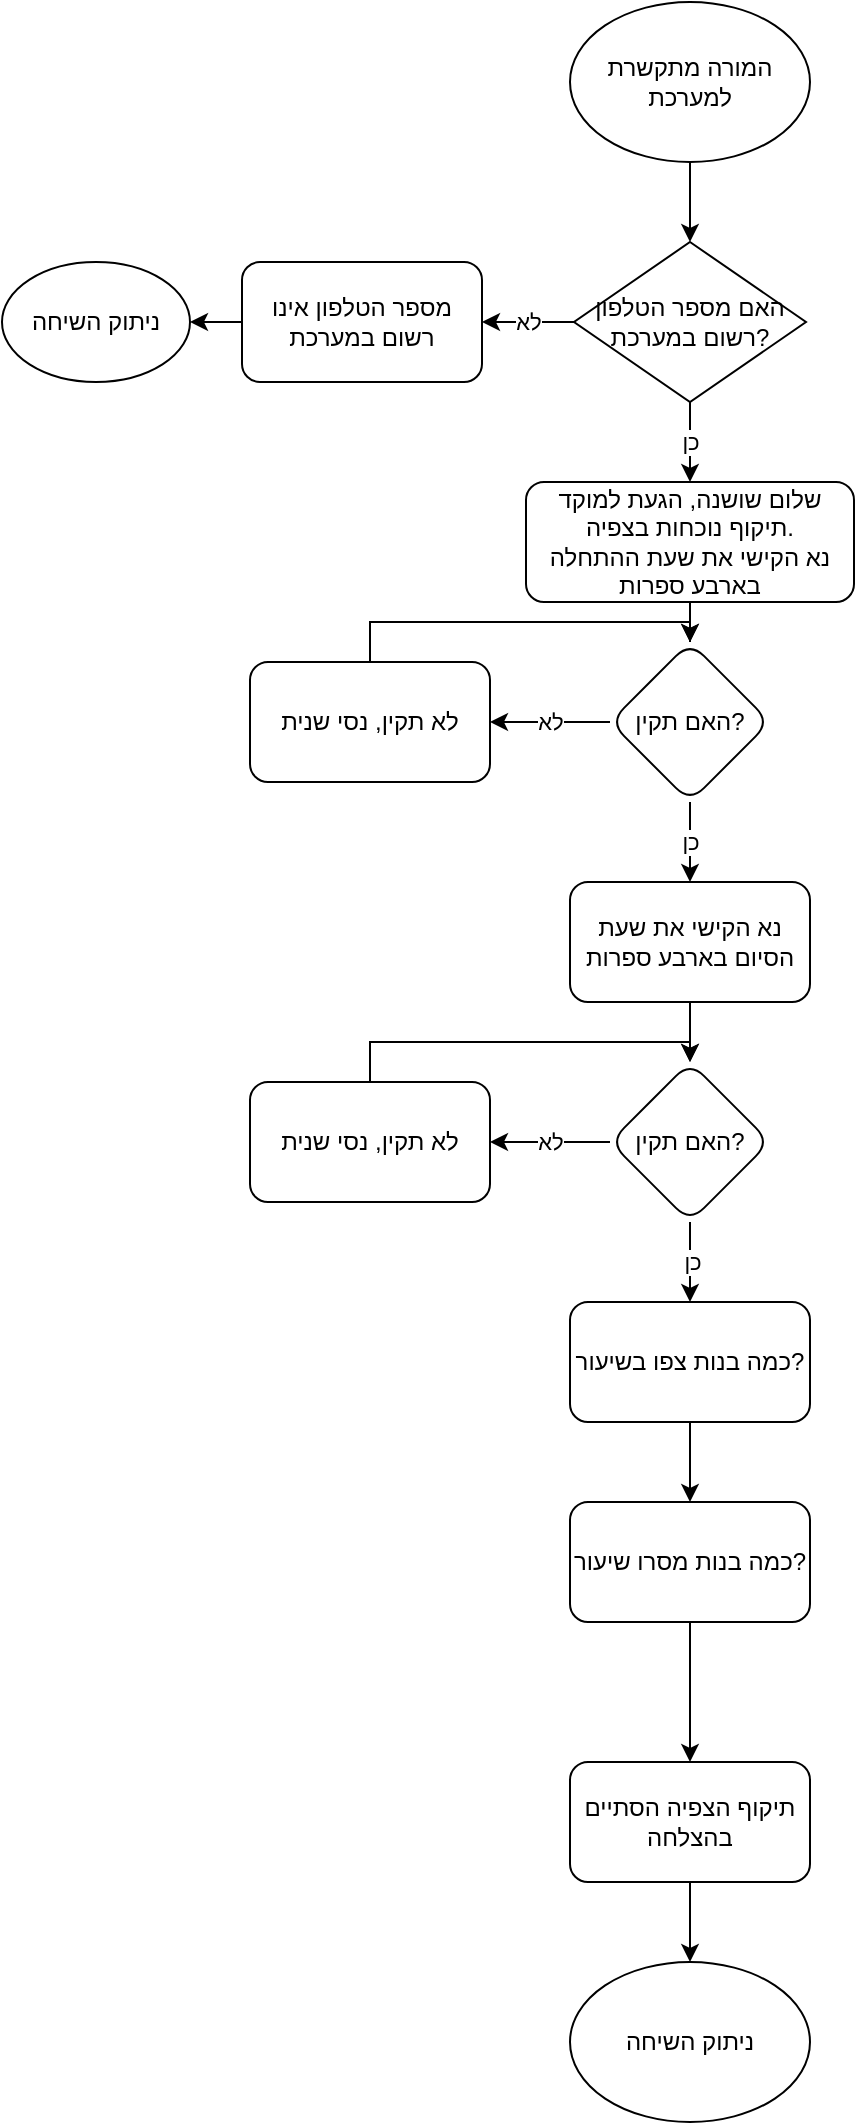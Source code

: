 <mxfile version="14.1.8" type="device"><diagram id="pQ2Ra_m5TPXObM016gM-" name="‫עמוד-1‬"><mxGraphModel dx="109" dy="-537" grid="1" gridSize="10" guides="1" tooltips="1" connect="1" arrows="1" fold="1" page="1" pageScale="1" pageWidth="827" pageHeight="1169" math="0" shadow="0"><root><mxCell id="0"/><mxCell id="1" parent="0"/><mxCell id="5RvrpFmiB-E1FrlsOOQ5-38" style="edgeStyle=orthogonalEdgeStyle;rounded=0;orthogonalLoop=1;jettySize=auto;html=1;" edge="1" parent="1" source="5RvrpFmiB-E1FrlsOOQ5-39" target="5RvrpFmiB-E1FrlsOOQ5-42"><mxGeometry relative="1" as="geometry"/></mxCell><mxCell id="5RvrpFmiB-E1FrlsOOQ5-39" value="המורה מתקשרת למערכת" style="ellipse;whiteSpace=wrap;html=1;" vertex="1" parent="1"><mxGeometry x="1214" y="1270" width="120" height="80" as="geometry"/></mxCell><mxCell id="5RvrpFmiB-E1FrlsOOQ5-40" style="edgeStyle=orthogonalEdgeStyle;rounded=0;orthogonalLoop=1;jettySize=auto;html=1;entryX=1;entryY=0.5;entryDx=0;entryDy=0;" edge="1" parent="1" source="5RvrpFmiB-E1FrlsOOQ5-44" target="5RvrpFmiB-E1FrlsOOQ5-43"><mxGeometry relative="1" as="geometry"/></mxCell><mxCell id="5RvrpFmiB-E1FrlsOOQ5-41" value="כן" style="edgeStyle=orthogonalEdgeStyle;rounded=0;orthogonalLoop=1;jettySize=auto;html=1;exitX=0.5;exitY=1;exitDx=0;exitDy=0;entryX=0.5;entryY=0;entryDx=0;entryDy=0;" edge="1" parent="1" source="5RvrpFmiB-E1FrlsOOQ5-42" target="5RvrpFmiB-E1FrlsOOQ5-47"><mxGeometry relative="1" as="geometry"/></mxCell><mxCell id="5RvrpFmiB-E1FrlsOOQ5-42" value="האם מספר הטלפון רשום במערכת?" style="rhombus;whiteSpace=wrap;html=1;" vertex="1" parent="1"><mxGeometry x="1216" y="1390" width="116" height="80" as="geometry"/></mxCell><mxCell id="5RvrpFmiB-E1FrlsOOQ5-43" value="ניתוק השיחה" style="ellipse;whiteSpace=wrap;html=1;" vertex="1" parent="1"><mxGeometry x="930" y="1400" width="94" height="60" as="geometry"/></mxCell><mxCell id="5RvrpFmiB-E1FrlsOOQ5-44" value="&lt;span&gt;מספר הטלפון אינו רשום במערכת&lt;/span&gt;" style="rounded=1;whiteSpace=wrap;html=1;" vertex="1" parent="1"><mxGeometry x="1050" y="1400" width="120" height="60" as="geometry"/></mxCell><mxCell id="5RvrpFmiB-E1FrlsOOQ5-45" value="לא" style="edgeStyle=orthogonalEdgeStyle;rounded=0;orthogonalLoop=1;jettySize=auto;html=1;" edge="1" parent="1" source="5RvrpFmiB-E1FrlsOOQ5-42" target="5RvrpFmiB-E1FrlsOOQ5-44"><mxGeometry relative="1" as="geometry"><mxPoint x="1234" y="1430" as="sourcePoint"/><mxPoint x="1024" y="1430" as="targetPoint"/></mxGeometry></mxCell><mxCell id="5RvrpFmiB-E1FrlsOOQ5-46" value="" style="edgeStyle=orthogonalEdgeStyle;rounded=0;orthogonalLoop=1;jettySize=auto;html=1;" edge="1" parent="1" source="5RvrpFmiB-E1FrlsOOQ5-47" target="5RvrpFmiB-E1FrlsOOQ5-50"><mxGeometry relative="1" as="geometry"/></mxCell><mxCell id="5RvrpFmiB-E1FrlsOOQ5-47" value="שלום שושנה, הגעת למוקד תיקוף נוכחות בצפיה.&lt;br&gt;נא הקישי את שעת ההתחלה בארבע ספרות" style="rounded=1;whiteSpace=wrap;html=1;" vertex="1" parent="1"><mxGeometry x="1192" y="1510" width="164" height="60" as="geometry"/></mxCell><mxCell id="5RvrpFmiB-E1FrlsOOQ5-48" value="כן" style="edgeStyle=orthogonalEdgeStyle;rounded=0;orthogonalLoop=1;jettySize=auto;html=1;" edge="1" parent="1" source="5RvrpFmiB-E1FrlsOOQ5-50" target="5RvrpFmiB-E1FrlsOOQ5-52"><mxGeometry relative="1" as="geometry"/></mxCell><mxCell id="5RvrpFmiB-E1FrlsOOQ5-49" value="לא" style="edgeStyle=orthogonalEdgeStyle;rounded=0;orthogonalLoop=1;jettySize=auto;html=1;" edge="1" parent="1" source="5RvrpFmiB-E1FrlsOOQ5-50" target="5RvrpFmiB-E1FrlsOOQ5-54"><mxGeometry relative="1" as="geometry"/></mxCell><mxCell id="5RvrpFmiB-E1FrlsOOQ5-50" value="האם תקין?" style="rhombus;whiteSpace=wrap;html=1;rounded=1;" vertex="1" parent="1"><mxGeometry x="1234" y="1590" width="80" height="80" as="geometry"/></mxCell><mxCell id="5RvrpFmiB-E1FrlsOOQ5-51" style="edgeStyle=orthogonalEdgeStyle;rounded=0;orthogonalLoop=1;jettySize=auto;html=1;exitX=0.5;exitY=1;exitDx=0;exitDy=0;" edge="1" parent="1" source="5RvrpFmiB-E1FrlsOOQ5-52"><mxGeometry relative="1" as="geometry"><mxPoint x="1274" y="1800" as="targetPoint"/></mxGeometry></mxCell><mxCell id="5RvrpFmiB-E1FrlsOOQ5-52" value="נא הקישי את שעת הסיום בארבע ספרות" style="whiteSpace=wrap;html=1;rounded=1;" vertex="1" parent="1"><mxGeometry x="1214" y="1710" width="120" height="60" as="geometry"/></mxCell><mxCell id="5RvrpFmiB-E1FrlsOOQ5-53" style="edgeStyle=orthogonalEdgeStyle;rounded=0;orthogonalLoop=1;jettySize=auto;html=1;entryX=0.5;entryY=0;entryDx=0;entryDy=0;" edge="1" parent="1" source="5RvrpFmiB-E1FrlsOOQ5-54" target="5RvrpFmiB-E1FrlsOOQ5-50"><mxGeometry relative="1" as="geometry"><Array as="points"><mxPoint x="1114" y="1580"/><mxPoint x="1274" y="1580"/></Array></mxGeometry></mxCell><mxCell id="5RvrpFmiB-E1FrlsOOQ5-54" value="לא תקין, נסי שנית" style="whiteSpace=wrap;html=1;rounded=1;" vertex="1" parent="1"><mxGeometry x="1054" y="1600" width="120" height="60" as="geometry"/></mxCell><mxCell id="5RvrpFmiB-E1FrlsOOQ5-55" value="לא" style="edgeStyle=orthogonalEdgeStyle;rounded=0;orthogonalLoop=1;jettySize=auto;html=1;" edge="1" parent="1" source="5RvrpFmiB-E1FrlsOOQ5-57" target="5RvrpFmiB-E1FrlsOOQ5-59"><mxGeometry relative="1" as="geometry"/></mxCell><mxCell id="5RvrpFmiB-E1FrlsOOQ5-56" value="כן" style="edgeStyle=orthogonalEdgeStyle;rounded=0;orthogonalLoop=1;jettySize=auto;html=1;" edge="1" parent="1" source="5RvrpFmiB-E1FrlsOOQ5-57"><mxGeometry relative="1" as="geometry"><mxPoint x="1274" y="1920" as="targetPoint"/></mxGeometry></mxCell><mxCell id="5RvrpFmiB-E1FrlsOOQ5-57" value="האם תקין?" style="rhombus;whiteSpace=wrap;html=1;rounded=1;" vertex="1" parent="1"><mxGeometry x="1234" y="1800" width="80" height="80" as="geometry"/></mxCell><mxCell id="5RvrpFmiB-E1FrlsOOQ5-58" style="edgeStyle=orthogonalEdgeStyle;rounded=0;orthogonalLoop=1;jettySize=auto;html=1;entryX=0.5;entryY=0;entryDx=0;entryDy=0;" edge="1" parent="1" source="5RvrpFmiB-E1FrlsOOQ5-59" target="5RvrpFmiB-E1FrlsOOQ5-57"><mxGeometry relative="1" as="geometry"><Array as="points"><mxPoint x="1114" y="1790"/><mxPoint x="1274" y="1790"/></Array></mxGeometry></mxCell><mxCell id="5RvrpFmiB-E1FrlsOOQ5-59" value="לא תקין, נסי שנית" style="whiteSpace=wrap;html=1;rounded=1;" vertex="1" parent="1"><mxGeometry x="1054" y="1810" width="120" height="60" as="geometry"/></mxCell><mxCell id="5RvrpFmiB-E1FrlsOOQ5-79" value="כן" style="edgeStyle=orthogonalEdgeStyle;rounded=0;orthogonalLoop=1;jettySize=auto;html=1;entryX=1;entryY=0.5;entryDx=0;entryDy=0;" edge="1" parent="1" source="5RvrpFmiB-E1FrlsOOQ5-80"><mxGeometry relative="1" as="geometry"><mxPoint x="1334" y="1950" as="targetPoint"/><Array as="points"><mxPoint x="1370" y="2650"/><mxPoint x="1370" y="1950"/></Array></mxGeometry></mxCell><mxCell id="5RvrpFmiB-E1FrlsOOQ5-88" value="" style="edgeStyle=orthogonalEdgeStyle;rounded=0;orthogonalLoop=1;jettySize=auto;html=1;" edge="1" parent="1" source="5RvrpFmiB-E1FrlsOOQ5-86" target="5RvrpFmiB-E1FrlsOOQ5-87"><mxGeometry relative="1" as="geometry"/></mxCell><mxCell id="5RvrpFmiB-E1FrlsOOQ5-86" value="כמה בנות צפו בשיעור?" style="rounded=1;whiteSpace=wrap;html=1;" vertex="1" parent="1"><mxGeometry x="1214" y="1920" width="120" height="60" as="geometry"/></mxCell><mxCell id="5RvrpFmiB-E1FrlsOOQ5-92" value="" style="edgeStyle=orthogonalEdgeStyle;rounded=0;orthogonalLoop=1;jettySize=auto;html=1;" edge="1" parent="1" source="5RvrpFmiB-E1FrlsOOQ5-87" target="5RvrpFmiB-E1FrlsOOQ5-90"><mxGeometry relative="1" as="geometry"/></mxCell><mxCell id="5RvrpFmiB-E1FrlsOOQ5-87" value="כמה בנות מסרו שיעור?" style="whiteSpace=wrap;html=1;rounded=1;" vertex="1" parent="1"><mxGeometry x="1214" y="2020" width="120" height="60" as="geometry"/></mxCell><mxCell id="5RvrpFmiB-E1FrlsOOQ5-89" value="" style="edgeStyle=orthogonalEdgeStyle;rounded=0;orthogonalLoop=1;jettySize=auto;html=1;" edge="1" parent="1" source="5RvrpFmiB-E1FrlsOOQ5-90" target="5RvrpFmiB-E1FrlsOOQ5-91"><mxGeometry relative="1" as="geometry"/></mxCell><mxCell id="5RvrpFmiB-E1FrlsOOQ5-90" value="תיקוף הצפיה הסתיים בהצלחה" style="whiteSpace=wrap;html=1;rounded=1;" vertex="1" parent="1"><mxGeometry x="1214" y="2150" width="120" height="60" as="geometry"/></mxCell><mxCell id="5RvrpFmiB-E1FrlsOOQ5-91" value="ניתוק השיחה" style="ellipse;whiteSpace=wrap;html=1;rounded=1;" vertex="1" parent="1"><mxGeometry x="1214" y="2250" width="120" height="80" as="geometry"/></mxCell></root></mxGraphModel></diagram></mxfile>